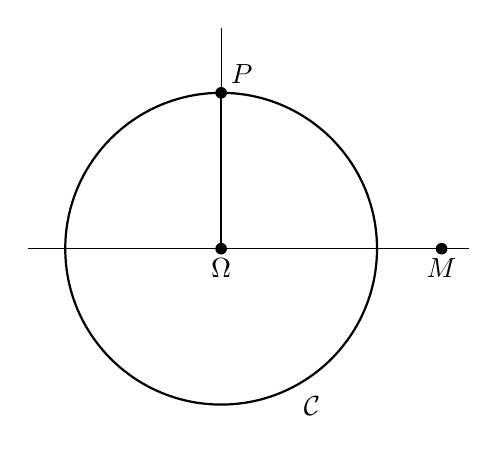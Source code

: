 \begin{tikzpicture}[scale=0.7]
    
      \coordinate (MMM) at (-2,0);
      \coordinate (MM) at (2,0);

     \coordinate (O) at (0,0);

      \coordinate (M) at (4,0);
      \coordinate (P) at (0,2*1.414);

  \draw[thick] (O) circle (2*1.414);

%      \draw[very thick] (MMM)--(M)--(P)--cycle;
      \draw[thick] (O)--(P);

    %  \draw[very thick] (MM)--(P);

      \draw (-3.5,0)--(4.5,0);
      \draw (0,0)--(0,4);

       \node at (O) [below] {$\Omega$};    
       \fill (O) circle (3pt);

%        \node at (MMM) [below] {$M''$};    
%        \fill (MMM) circle (2pt);
% 
%        \node at (MM) [below] {$M'$};    
%        \fill (MM) circle (2pt);

       \node at (M) [below] {$M$};    
       \fill (M) circle (3pt);

       \node at (P) [above right] {$P$};    
       \fill (P) circle (3pt);    

  %    \draw (0-0.25,2*1.414-0.4)--++(0.1*4,-0.1*2*1.414) -- ++(0.1*2*1.414,0.1*4) ;
  
       \node at (-60:3.3) {$\mathcal{C}$};
\end{tikzpicture}
